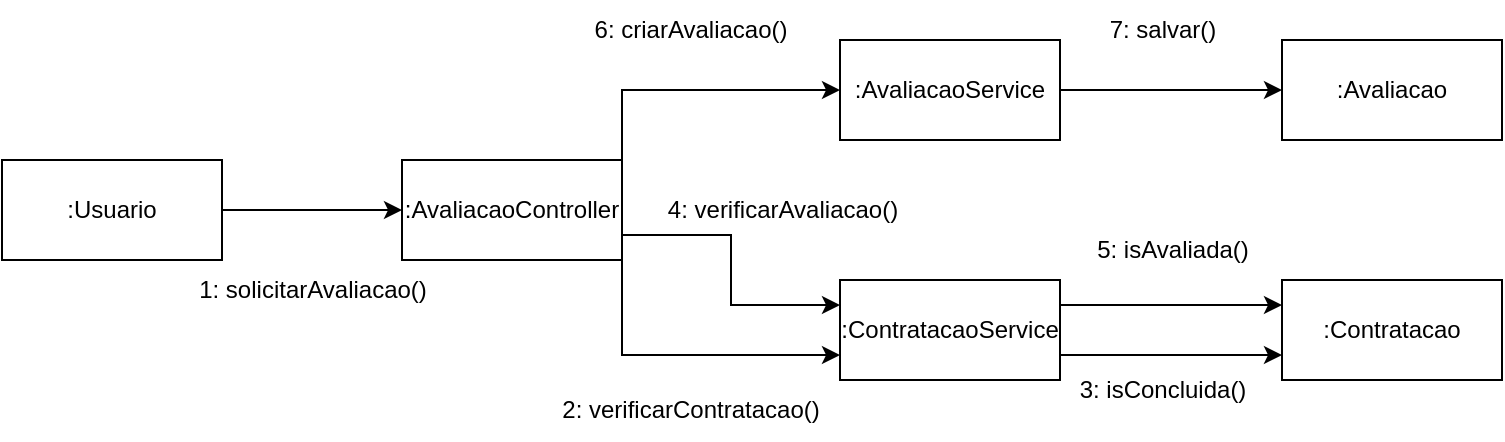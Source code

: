 <mxfile version="27.0.6">
  <diagram name="Página-1" id="0L5q5pmm4pahp1lATsEM">
    <mxGraphModel dx="1042" dy="570" grid="1" gridSize="10" guides="1" tooltips="1" connect="1" arrows="1" fold="1" page="1" pageScale="1" pageWidth="827" pageHeight="1169" math="0" shadow="0">
      <root>
        <mxCell id="0" />
        <mxCell id="1" parent="0" />
        <mxCell id="fFlUiZoPOSRxJBtYPskF-8" style="edgeStyle=orthogonalEdgeStyle;rounded=0;orthogonalLoop=1;jettySize=auto;html=1;exitX=1;exitY=0.5;exitDx=0;exitDy=0;entryX=0;entryY=0.5;entryDx=0;entryDy=0;" edge="1" parent="1" source="fFlUiZoPOSRxJBtYPskF-1" target="fFlUiZoPOSRxJBtYPskF-3">
          <mxGeometry relative="1" as="geometry" />
        </mxCell>
        <mxCell id="fFlUiZoPOSRxJBtYPskF-1" value=":Usuario" style="html=1;whiteSpace=wrap;" vertex="1" parent="1">
          <mxGeometry y="210" width="110" height="50" as="geometry" />
        </mxCell>
        <mxCell id="fFlUiZoPOSRxJBtYPskF-10" style="edgeStyle=orthogonalEdgeStyle;rounded=0;orthogonalLoop=1;jettySize=auto;html=1;exitX=1;exitY=0.75;exitDx=0;exitDy=0;entryX=0;entryY=0.25;entryDx=0;entryDy=0;" edge="1" parent="1" source="fFlUiZoPOSRxJBtYPskF-3" target="fFlUiZoPOSRxJBtYPskF-6">
          <mxGeometry relative="1" as="geometry" />
        </mxCell>
        <mxCell id="fFlUiZoPOSRxJBtYPskF-13" style="edgeStyle=orthogonalEdgeStyle;rounded=0;orthogonalLoop=1;jettySize=auto;html=1;exitX=1;exitY=0.25;exitDx=0;exitDy=0;entryX=0;entryY=0.5;entryDx=0;entryDy=0;" edge="1" parent="1" source="fFlUiZoPOSRxJBtYPskF-3" target="fFlUiZoPOSRxJBtYPskF-4">
          <mxGeometry relative="1" as="geometry">
            <Array as="points">
              <mxPoint x="310" y="175" />
            </Array>
          </mxGeometry>
        </mxCell>
        <mxCell id="fFlUiZoPOSRxJBtYPskF-16" style="edgeStyle=orthogonalEdgeStyle;rounded=0;orthogonalLoop=1;jettySize=auto;html=1;exitX=1;exitY=1;exitDx=0;exitDy=0;entryX=0;entryY=0.75;entryDx=0;entryDy=0;" edge="1" parent="1" source="fFlUiZoPOSRxJBtYPskF-3" target="fFlUiZoPOSRxJBtYPskF-6">
          <mxGeometry relative="1" as="geometry" />
        </mxCell>
        <mxCell id="fFlUiZoPOSRxJBtYPskF-3" value=":AvaliacaoController" style="html=1;whiteSpace=wrap;" vertex="1" parent="1">
          <mxGeometry x="200" y="210" width="110" height="50" as="geometry" />
        </mxCell>
        <mxCell id="fFlUiZoPOSRxJBtYPskF-11" style="edgeStyle=orthogonalEdgeStyle;rounded=0;orthogonalLoop=1;jettySize=auto;html=1;exitX=1;exitY=0.5;exitDx=0;exitDy=0;entryX=0;entryY=0.5;entryDx=0;entryDy=0;" edge="1" parent="1" source="fFlUiZoPOSRxJBtYPskF-4" target="fFlUiZoPOSRxJBtYPskF-5">
          <mxGeometry relative="1" as="geometry" />
        </mxCell>
        <mxCell id="fFlUiZoPOSRxJBtYPskF-4" value=":AvaliacaoService" style="html=1;whiteSpace=wrap;" vertex="1" parent="1">
          <mxGeometry x="419" y="150" width="110" height="50" as="geometry" />
        </mxCell>
        <mxCell id="fFlUiZoPOSRxJBtYPskF-5" value=":Avaliacao" style="html=1;whiteSpace=wrap;" vertex="1" parent="1">
          <mxGeometry x="640" y="150" width="110" height="50" as="geometry" />
        </mxCell>
        <mxCell id="fFlUiZoPOSRxJBtYPskF-12" style="edgeStyle=orthogonalEdgeStyle;rounded=0;orthogonalLoop=1;jettySize=auto;html=1;exitX=1;exitY=0.75;exitDx=0;exitDy=0;entryX=0;entryY=0.75;entryDx=0;entryDy=0;" edge="1" parent="1" source="fFlUiZoPOSRxJBtYPskF-6" target="fFlUiZoPOSRxJBtYPskF-7">
          <mxGeometry relative="1" as="geometry" />
        </mxCell>
        <mxCell id="fFlUiZoPOSRxJBtYPskF-19" style="edgeStyle=orthogonalEdgeStyle;rounded=0;orthogonalLoop=1;jettySize=auto;html=1;exitX=1;exitY=0.25;exitDx=0;exitDy=0;entryX=0;entryY=0.25;entryDx=0;entryDy=0;" edge="1" parent="1" source="fFlUiZoPOSRxJBtYPskF-6" target="fFlUiZoPOSRxJBtYPskF-7">
          <mxGeometry relative="1" as="geometry" />
        </mxCell>
        <mxCell id="fFlUiZoPOSRxJBtYPskF-6" value=":ContratacaoService" style="html=1;whiteSpace=wrap;" vertex="1" parent="1">
          <mxGeometry x="419" y="270" width="110" height="50" as="geometry" />
        </mxCell>
        <mxCell id="fFlUiZoPOSRxJBtYPskF-7" value=":Contratacao" style="html=1;whiteSpace=wrap;" vertex="1" parent="1">
          <mxGeometry x="640" y="270" width="110" height="50" as="geometry" />
        </mxCell>
        <mxCell id="fFlUiZoPOSRxJBtYPskF-14" value="1: solicitarAvaliacao()" style="text;html=1;align=center;verticalAlign=middle;resizable=0;points=[];autosize=1;strokeColor=none;fillColor=none;" vertex="1" parent="1">
          <mxGeometry x="85" y="260" width="140" height="30" as="geometry" />
        </mxCell>
        <mxCell id="fFlUiZoPOSRxJBtYPskF-15" value="2: verificarContratacao()" style="text;html=1;align=center;verticalAlign=middle;resizable=0;points=[];autosize=1;strokeColor=none;fillColor=none;" vertex="1" parent="1">
          <mxGeometry x="269" y="320" width="150" height="30" as="geometry" />
        </mxCell>
        <mxCell id="fFlUiZoPOSRxJBtYPskF-17" value="3: isConcluida()" style="text;html=1;align=center;verticalAlign=middle;resizable=0;points=[];autosize=1;strokeColor=none;fillColor=none;" vertex="1" parent="1">
          <mxGeometry x="525" y="310" width="110" height="30" as="geometry" />
        </mxCell>
        <mxCell id="fFlUiZoPOSRxJBtYPskF-18" value="4: verificarAvaliacao()" style="text;html=1;align=center;verticalAlign=middle;resizable=0;points=[];autosize=1;strokeColor=none;fillColor=none;" vertex="1" parent="1">
          <mxGeometry x="320" y="220" width="140" height="30" as="geometry" />
        </mxCell>
        <mxCell id="fFlUiZoPOSRxJBtYPskF-20" value="5: isAvaliada()" style="text;html=1;align=center;verticalAlign=middle;resizable=0;points=[];autosize=1;strokeColor=none;fillColor=none;" vertex="1" parent="1">
          <mxGeometry x="535" y="240" width="100" height="30" as="geometry" />
        </mxCell>
        <mxCell id="fFlUiZoPOSRxJBtYPskF-21" value="6: criarAvaliacao()" style="text;html=1;align=center;verticalAlign=middle;resizable=0;points=[];autosize=1;strokeColor=none;fillColor=none;" vertex="1" parent="1">
          <mxGeometry x="284" y="130" width="120" height="30" as="geometry" />
        </mxCell>
        <mxCell id="fFlUiZoPOSRxJBtYPskF-22" value="7: salvar()" style="text;html=1;align=center;verticalAlign=middle;resizable=0;points=[];autosize=1;strokeColor=none;fillColor=none;" vertex="1" parent="1">
          <mxGeometry x="540" y="130" width="80" height="30" as="geometry" />
        </mxCell>
      </root>
    </mxGraphModel>
  </diagram>
</mxfile>
